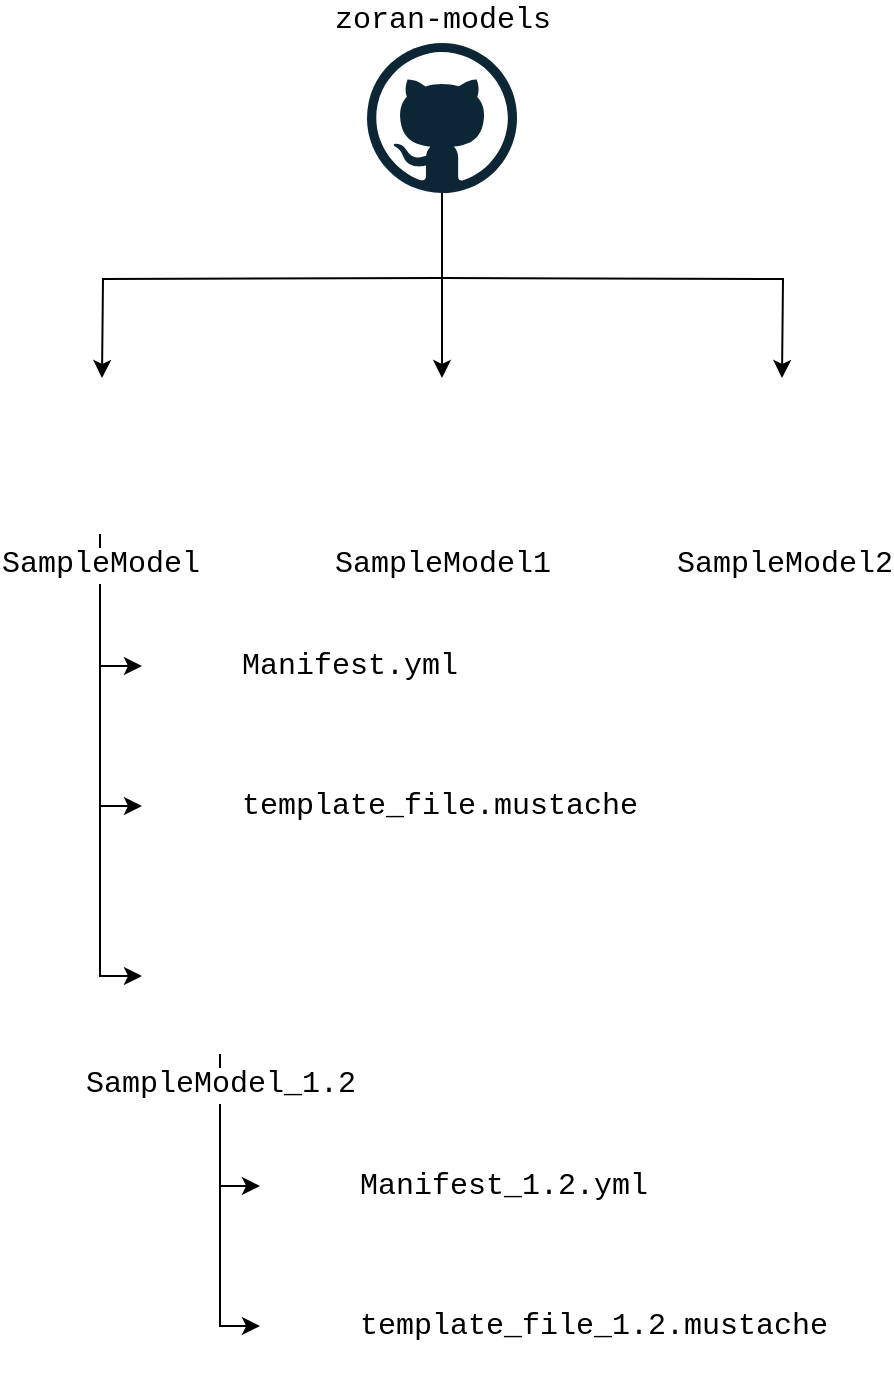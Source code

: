 <mxfile version="10.9.5" type="device"><diagram id="ECncQptH2w3zOoaTFjZu" name="Page-1"><mxGraphModel dx="946" dy="1896" grid="1" gridSize="10" guides="1" tooltips="1" connect="1" arrows="1" fold="1" page="1" pageScale="1" pageWidth="827" pageHeight="1169" math="0" shadow="0"><root><mxCell id="0"/><mxCell id="1" parent="0"/><mxCell id="HR-GXoDYwq8kbv-IOrzQ-5" style="edgeStyle=orthogonalEdgeStyle;rounded=0;orthogonalLoop=1;jettySize=auto;html=1;entryX=0.5;entryY=0;entryDx=0;entryDy=0;" edge="1" parent="1" source="HR-GXoDYwq8kbv-IOrzQ-1"><mxGeometry relative="1" as="geometry"><mxPoint x="410" y="180" as="targetPoint"/></mxGeometry></mxCell><mxCell id="HR-GXoDYwq8kbv-IOrzQ-6" style="edgeStyle=orthogonalEdgeStyle;rounded=0;orthogonalLoop=1;jettySize=auto;html=1;entryX=0.5;entryY=0;entryDx=0;entryDy=0;fontFamily=Courier New;fontSize=15;" edge="1" parent="1"><mxGeometry relative="1" as="geometry"><mxPoint x="410" y="130" as="sourcePoint"/><mxPoint x="240" y="180" as="targetPoint"/></mxGeometry></mxCell><mxCell id="HR-GXoDYwq8kbv-IOrzQ-7" style="edgeStyle=orthogonalEdgeStyle;rounded=0;orthogonalLoop=1;jettySize=auto;html=1;fontFamily=Courier New;fontSize=15;" edge="1" parent="1"><mxGeometry relative="1" as="geometry"><mxPoint x="410" y="130" as="sourcePoint"/><mxPoint x="580" y="180" as="targetPoint"/></mxGeometry></mxCell><mxCell id="HR-GXoDYwq8kbv-IOrzQ-1" value="zoran-models" style="dashed=0;outlineConnect=0;html=1;align=center;labelPosition=center;verticalLabelPosition=top;verticalAlign=bottom;shape=mxgraph.weblogos.github;fontSize=15;fontFamily=Courier New;" vertex="1" parent="1"><mxGeometry x="372.5" y="12.5" width="75" height="75" as="geometry"/></mxCell><mxCell id="HR-GXoDYwq8kbv-IOrzQ-19" style="edgeStyle=orthogonalEdgeStyle;rounded=0;orthogonalLoop=1;jettySize=auto;html=1;exitX=0.5;exitY=1;exitDx=0;exitDy=0;entryX=0;entryY=0.5;entryDx=0;entryDy=0;fontFamily=Courier New;fontSize=15;" edge="1" parent="1" source="HR-GXoDYwq8kbv-IOrzQ-8" target="HR-GXoDYwq8kbv-IOrzQ-17"><mxGeometry relative="1" as="geometry"/></mxCell><mxCell id="HR-GXoDYwq8kbv-IOrzQ-20" style="edgeStyle=orthogonalEdgeStyle;rounded=0;orthogonalLoop=1;jettySize=auto;html=1;exitX=0.5;exitY=1;exitDx=0;exitDy=0;entryX=0;entryY=0.5;entryDx=0;entryDy=0;fontFamily=Courier New;fontSize=15;" edge="1" parent="1" source="HR-GXoDYwq8kbv-IOrzQ-8" target="HR-GXoDYwq8kbv-IOrzQ-18"><mxGeometry relative="1" as="geometry"/></mxCell><mxCell id="HR-GXoDYwq8kbv-IOrzQ-22" style="edgeStyle=orthogonalEdgeStyle;rounded=0;orthogonalLoop=1;jettySize=auto;html=1;exitX=0.5;exitY=1;exitDx=0;exitDy=0;entryX=0;entryY=0.5;entryDx=0;entryDy=0;fontFamily=Courier New;fontSize=15;" edge="1" parent="1" source="HR-GXoDYwq8kbv-IOrzQ-8" target="HR-GXoDYwq8kbv-IOrzQ-21"><mxGeometry relative="1" as="geometry"><Array as="points"><mxPoint x="239" y="479"/></Array></mxGeometry></mxCell><mxCell id="HR-GXoDYwq8kbv-IOrzQ-8" value="SampleModel" style="shape=image;html=1;verticalAlign=top;verticalLabelPosition=bottom;labelBackgroundColor=#ffffff;imageAspect=0;aspect=fixed;image=https://cdn3.iconfinder.com/data/icons/sympletts-free-sampler/128/folder-2-128.png;fontFamily=Courier New;fontSize=15;" vertex="1" parent="1"><mxGeometry x="200" y="180" width="78" height="78" as="geometry"/></mxCell><mxCell id="HR-GXoDYwq8kbv-IOrzQ-9" value="SampleModel1" style="shape=image;html=1;verticalAlign=top;verticalLabelPosition=bottom;labelBackgroundColor=#ffffff;imageAspect=0;aspect=fixed;image=https://cdn3.iconfinder.com/data/icons/sympletts-free-sampler/128/folder-2-128.png;fontFamily=Courier New;fontSize=15;" vertex="1" parent="1"><mxGeometry x="371" y="180" width="78" height="78" as="geometry"/></mxCell><mxCell id="HR-GXoDYwq8kbv-IOrzQ-10" value="SampleModel2" style="shape=image;html=1;verticalAlign=top;verticalLabelPosition=bottom;labelBackgroundColor=#ffffff;imageAspect=0;aspect=fixed;image=https://cdn3.iconfinder.com/data/icons/sympletts-free-sampler/128/folder-2-128.png;fontFamily=Courier New;fontSize=15;" vertex="1" parent="1"><mxGeometry x="542" y="180" width="78" height="78" as="geometry"/></mxCell><mxCell id="HR-GXoDYwq8kbv-IOrzQ-17" value="Manifest.yml" style="shape=image;html=1;verticalAlign=middle;verticalLabelPosition=middle;labelBackgroundColor=#ffffff;imageAspect=0;aspect=fixed;image=https://cdn3.iconfinder.com/data/icons/brands-applications/512/File-128.png;fillColor=#000000;fontFamily=Courier New;fontSize=15;labelPosition=right;align=left;" vertex="1" parent="1"><mxGeometry x="260" y="300" width="48" height="48" as="geometry"/></mxCell><mxCell id="HR-GXoDYwq8kbv-IOrzQ-18" value="template_file.mustache" style="shape=image;html=1;verticalAlign=middle;verticalLabelPosition=middle;labelBackgroundColor=#ffffff;imageAspect=0;aspect=fixed;image=https://cdn3.iconfinder.com/data/icons/brands-applications/512/File-128.png;fillColor=#000000;fontFamily=Courier New;fontSize=15;labelPosition=right;align=left;" vertex="1" parent="1"><mxGeometry x="260" y="370" width="48" height="48" as="geometry"/></mxCell><mxCell id="HR-GXoDYwq8kbv-IOrzQ-25" style="edgeStyle=orthogonalEdgeStyle;rounded=0;orthogonalLoop=1;jettySize=auto;html=1;exitX=0.5;exitY=1;exitDx=0;exitDy=0;entryX=0;entryY=0.5;entryDx=0;entryDy=0;fontFamily=Courier New;fontSize=15;" edge="1" parent="1" source="HR-GXoDYwq8kbv-IOrzQ-21" target="HR-GXoDYwq8kbv-IOrzQ-23"><mxGeometry relative="1" as="geometry"/></mxCell><mxCell id="HR-GXoDYwq8kbv-IOrzQ-26" style="edgeStyle=orthogonalEdgeStyle;rounded=0;orthogonalLoop=1;jettySize=auto;html=1;exitX=0.5;exitY=1;exitDx=0;exitDy=0;entryX=0;entryY=0.5;entryDx=0;entryDy=0;fontFamily=Courier New;fontSize=15;" edge="1" parent="1" source="HR-GXoDYwq8kbv-IOrzQ-21" target="HR-GXoDYwq8kbv-IOrzQ-24"><mxGeometry relative="1" as="geometry"/></mxCell><mxCell id="HR-GXoDYwq8kbv-IOrzQ-21" value="SampleModel_1.2" style="shape=image;html=1;verticalAlign=top;verticalLabelPosition=bottom;labelBackgroundColor=#ffffff;imageAspect=0;aspect=fixed;image=https://cdn3.iconfinder.com/data/icons/sympletts-free-sampler/128/folder-2-128.png;fontFamily=Courier New;fontSize=15;" vertex="1" parent="1"><mxGeometry x="260" y="440" width="78" height="78" as="geometry"/></mxCell><mxCell id="HR-GXoDYwq8kbv-IOrzQ-23" value="Manifest_1.2.yml" style="shape=image;html=1;verticalAlign=middle;verticalLabelPosition=middle;labelBackgroundColor=#ffffff;imageAspect=0;aspect=fixed;image=https://cdn3.iconfinder.com/data/icons/brands-applications/512/File-128.png;fillColor=#000000;fontFamily=Courier New;fontSize=15;labelPosition=right;align=left;" vertex="1" parent="1"><mxGeometry x="319" y="560" width="48" height="48" as="geometry"/></mxCell><mxCell id="HR-GXoDYwq8kbv-IOrzQ-24" value="template_file_1.2.mustache" style="shape=image;html=1;verticalAlign=middle;verticalLabelPosition=middle;labelBackgroundColor=#ffffff;imageAspect=0;aspect=fixed;image=https://cdn3.iconfinder.com/data/icons/brands-applications/512/File-128.png;fillColor=#000000;fontFamily=Courier New;fontSize=15;labelPosition=right;align=left;" vertex="1" parent="1"><mxGeometry x="319" y="630" width="48" height="48" as="geometry"/></mxCell></root></mxGraphModel></diagram></mxfile>